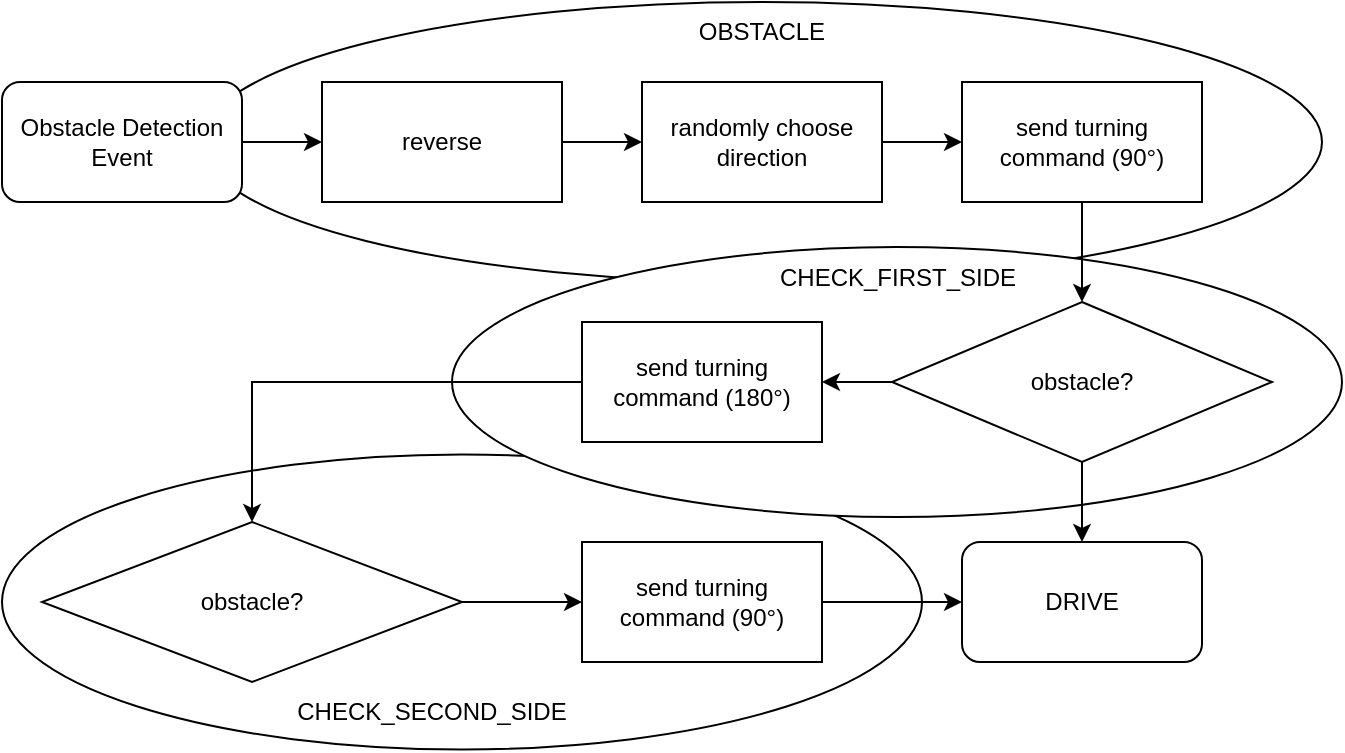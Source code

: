 <mxfile version="24.2.2" type="device">
  <diagram name="Stránka-1" id="JD8dAoj7NXl2l0GK-vRz">
    <mxGraphModel dx="2640" dy="1083" grid="1" gridSize="10" guides="1" tooltips="1" connect="1" arrows="1" fold="1" page="1" pageScale="1" pageWidth="700" pageHeight="400" math="0" shadow="0">
      <root>
        <mxCell id="0" />
        <mxCell id="1" parent="0" />
        <mxCell id="UPCtoeQ9_7aUuDPxApxn-5" value="" style="ellipse;whiteSpace=wrap;html=1;" vertex="1" parent="1">
          <mxGeometry x="-1385" y="-160.75" width="460" height="147.5" as="geometry" />
        </mxCell>
        <mxCell id="UPCtoeQ9_7aUuDPxApxn-2" value="" style="ellipse;whiteSpace=wrap;html=1;" vertex="1" parent="1">
          <mxGeometry x="-1285" y="-387" width="560" height="140" as="geometry" />
        </mxCell>
        <mxCell id="UPCtoeQ9_7aUuDPxApxn-4" value="" style="ellipse;whiteSpace=wrap;html=1;" vertex="1" parent="1">
          <mxGeometry x="-1160" y="-264.5" width="445" height="135" as="geometry" />
        </mxCell>
        <mxCell id="UPCtoeQ9_7aUuDPxApxn-29" style="edgeStyle=orthogonalEdgeStyle;rounded=0;orthogonalLoop=1;jettySize=auto;html=1;" edge="1" parent="1" source="UPCtoeQ9_7aUuDPxApxn-14" target="UPCtoeQ9_7aUuDPxApxn-25">
          <mxGeometry relative="1" as="geometry" />
        </mxCell>
        <mxCell id="UPCtoeQ9_7aUuDPxApxn-14" value="Obstacle Detection Event" style="rounded=1;whiteSpace=wrap;html=1;" vertex="1" parent="1">
          <mxGeometry x="-1385" y="-347" width="120" height="60" as="geometry" />
        </mxCell>
        <mxCell id="UPCtoeQ9_7aUuDPxApxn-30" style="edgeStyle=orthogonalEdgeStyle;rounded=0;orthogonalLoop=1;jettySize=auto;html=1;entryX=0;entryY=0.5;entryDx=0;entryDy=0;" edge="1" parent="1" source="UPCtoeQ9_7aUuDPxApxn-25" target="UPCtoeQ9_7aUuDPxApxn-26">
          <mxGeometry relative="1" as="geometry" />
        </mxCell>
        <mxCell id="UPCtoeQ9_7aUuDPxApxn-25" value="reverse" style="rounded=0;whiteSpace=wrap;html=1;" vertex="1" parent="1">
          <mxGeometry x="-1225" y="-347" width="120" height="60" as="geometry" />
        </mxCell>
        <mxCell id="UPCtoeQ9_7aUuDPxApxn-32" style="edgeStyle=orthogonalEdgeStyle;rounded=0;orthogonalLoop=1;jettySize=auto;html=1;entryX=0;entryY=0.5;entryDx=0;entryDy=0;" edge="1" parent="1" source="UPCtoeQ9_7aUuDPxApxn-26" target="UPCtoeQ9_7aUuDPxApxn-28">
          <mxGeometry relative="1" as="geometry" />
        </mxCell>
        <mxCell id="UPCtoeQ9_7aUuDPxApxn-26" value="randomly choose direction" style="rounded=0;whiteSpace=wrap;html=1;" vertex="1" parent="1">
          <mxGeometry x="-1065" y="-347" width="120" height="60" as="geometry" />
        </mxCell>
        <mxCell id="UPCtoeQ9_7aUuDPxApxn-46" style="edgeStyle=orthogonalEdgeStyle;rounded=0;orthogonalLoop=1;jettySize=auto;html=1;entryX=0.5;entryY=0;entryDx=0;entryDy=0;" edge="1" parent="1" source="UPCtoeQ9_7aUuDPxApxn-28" target="UPCtoeQ9_7aUuDPxApxn-35">
          <mxGeometry relative="1" as="geometry" />
        </mxCell>
        <mxCell id="UPCtoeQ9_7aUuDPxApxn-28" value="send turning command (90°)" style="rounded=0;whiteSpace=wrap;html=1;" vertex="1" parent="1">
          <mxGeometry x="-905" y="-347" width="120" height="60" as="geometry" />
        </mxCell>
        <mxCell id="UPCtoeQ9_7aUuDPxApxn-49" style="edgeStyle=orthogonalEdgeStyle;rounded=0;orthogonalLoop=1;jettySize=auto;html=1;" edge="1" parent="1" source="UPCtoeQ9_7aUuDPxApxn-36" target="UPCtoeQ9_7aUuDPxApxn-41">
          <mxGeometry relative="1" as="geometry" />
        </mxCell>
        <mxCell id="UPCtoeQ9_7aUuDPxApxn-36" value="send turning command (180°)" style="rounded=0;whiteSpace=wrap;html=1;" vertex="1" parent="1">
          <mxGeometry x="-1095" y="-227" width="120" height="60" as="geometry" />
        </mxCell>
        <mxCell id="UPCtoeQ9_7aUuDPxApxn-38" value="DRIVE" style="rounded=1;whiteSpace=wrap;html=1;" vertex="1" parent="1">
          <mxGeometry x="-905" y="-117" width="120" height="60" as="geometry" />
        </mxCell>
        <mxCell id="UPCtoeQ9_7aUuDPxApxn-47" style="edgeStyle=orthogonalEdgeStyle;rounded=0;orthogonalLoop=1;jettySize=auto;html=1;entryX=0;entryY=0.5;entryDx=0;entryDy=0;" edge="1" parent="1" source="UPCtoeQ9_7aUuDPxApxn-41" target="UPCtoeQ9_7aUuDPxApxn-45">
          <mxGeometry relative="1" as="geometry" />
        </mxCell>
        <mxCell id="UPCtoeQ9_7aUuDPxApxn-41" value="obstacle?" style="rhombus;whiteSpace=wrap;html=1;" vertex="1" parent="1">
          <mxGeometry x="-1365" y="-127" width="210" height="80" as="geometry" />
        </mxCell>
        <mxCell id="UPCtoeQ9_7aUuDPxApxn-48" style="edgeStyle=orthogonalEdgeStyle;rounded=0;orthogonalLoop=1;jettySize=auto;html=1;entryX=0;entryY=0.5;entryDx=0;entryDy=0;" edge="1" parent="1" source="UPCtoeQ9_7aUuDPxApxn-45" target="UPCtoeQ9_7aUuDPxApxn-38">
          <mxGeometry relative="1" as="geometry" />
        </mxCell>
        <mxCell id="UPCtoeQ9_7aUuDPxApxn-45" value="send turning command (90°)" style="rounded=0;whiteSpace=wrap;html=1;" vertex="1" parent="1">
          <mxGeometry x="-1095" y="-117" width="120" height="60" as="geometry" />
        </mxCell>
        <mxCell id="UPCtoeQ9_7aUuDPxApxn-35" value="obstacle?" style="rhombus;whiteSpace=wrap;html=1;" vertex="1" parent="1">
          <mxGeometry x="-940" y="-237" width="190" height="80" as="geometry" />
        </mxCell>
        <mxCell id="UPCtoeQ9_7aUuDPxApxn-51" value="" style="endArrow=classic;html=1;rounded=0;entryX=1;entryY=0.5;entryDx=0;entryDy=0;exitX=0;exitY=0.5;exitDx=0;exitDy=0;" edge="1" parent="1" source="UPCtoeQ9_7aUuDPxApxn-35" target="UPCtoeQ9_7aUuDPxApxn-36">
          <mxGeometry width="50" height="50" relative="1" as="geometry">
            <mxPoint x="-1335" y="-197" as="sourcePoint" />
            <mxPoint x="-1285" y="-247" as="targetPoint" />
          </mxGeometry>
        </mxCell>
        <mxCell id="UPCtoeQ9_7aUuDPxApxn-52" value="" style="endArrow=classic;html=1;rounded=0;exitX=0.5;exitY=1;exitDx=0;exitDy=0;entryX=0.5;entryY=0;entryDx=0;entryDy=0;" edge="1" parent="1" source="UPCtoeQ9_7aUuDPxApxn-35" target="UPCtoeQ9_7aUuDPxApxn-38">
          <mxGeometry width="50" height="50" relative="1" as="geometry">
            <mxPoint x="-1335" y="-177" as="sourcePoint" />
            <mxPoint x="-1285" y="-227" as="targetPoint" />
          </mxGeometry>
        </mxCell>
        <mxCell id="UPCtoeQ9_7aUuDPxApxn-53" value="OBSTACLE" style="text;html=1;align=center;verticalAlign=middle;whiteSpace=wrap;rounded=0;" vertex="1" parent="1">
          <mxGeometry x="-1050" y="-387" width="90" height="30" as="geometry" />
        </mxCell>
        <mxCell id="UPCtoeQ9_7aUuDPxApxn-54" value="CHECK_FIRST_SIDE" style="text;html=1;align=center;verticalAlign=middle;whiteSpace=wrap;rounded=0;" vertex="1" parent="1">
          <mxGeometry x="-1002.5" y="-264.5" width="130" height="30" as="geometry" />
        </mxCell>
        <mxCell id="UPCtoeQ9_7aUuDPxApxn-55" value="CHECK_SECOND_SIDE" style="text;html=1;align=center;verticalAlign=middle;whiteSpace=wrap;rounded=0;" vertex="1" parent="1">
          <mxGeometry x="-1245" y="-47" width="150" height="30" as="geometry" />
        </mxCell>
      </root>
    </mxGraphModel>
  </diagram>
</mxfile>
